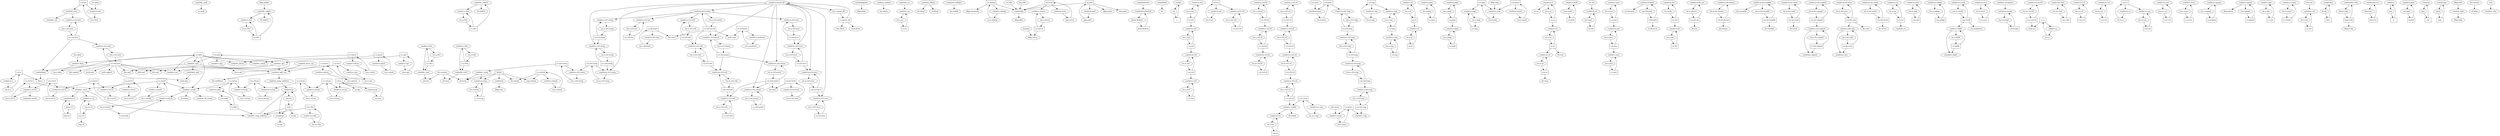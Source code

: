 digraph
{
	"comb/de_inst" -> "comb/de_rs2";
	"comb/de_inst" -> "comb/v.a.ctrl.inst";
	"comb/de_inull" -> "ici.inull";
	"comb/de_raddr1" -> "comb/v.a.rfa1";
	"comb/de_raddr1" -> "rfi.raddr1";
	"comb/de_raddr2" -> "comb/v.a.rfa2";
	"comb/de_raddr2" -> "rfi.raddr2";
	"comb/de_ren1" -> "rfi.ren1";
	"comb/de_ren2" -> "rfi.ren2";
	"comb/diagdata" -> "dbgo.data";
	"comb/dsign" -> "divi.y";
	"comb/ex_add_res" -> "comb/ex_jump_address";
	"comb/ex_add_res" -> "dci.eaddress";
	"comb/ex_edata2" -> "dci.edata";
	"comb/ex_force_a2" -> "comb/ex_add_res";
	"comb/ex_jump_address" -> "comb/v.f.pc";
	"comb/ex_op1" -> "comb/ex_add_res";
	"comb/ex_op1" -> "divi.op1";
	"comb/ex_op1" -> "muli.op1";
	"comb/ex_op2" -> "comb/ex_add_res";
	"comb/ex_op2" -> "comb/mul_op2";
	"comb/ex_op2" -> "divi.op2";
	"comb/icnt" -> "dbgo.icnt";
	"comb/me_icc" -> "comb/v.x.icc";
	"comb/me_iflush" -> "dci.flush";
	"comb/me_iflush" -> "ici.flush";
	"comb/me_nullify2" -> "dci.nullify";
	"comb/mul_op2" -> "muli.op2";
	"comb/npc" -> "ici.rpc";
	"comb/sidle" -> "dbgo.idle";
	"comb/tbufcntx" -> "comb/vdsu.tbufcnt";
	"comb/tbufi" -> "tbi";
	"comb/v" -> "rin";
	"comb/v.a.ctrl" -> "rin.a.ctrl";
	"comb/v.a.ctrl.annul" -> "comb/v.a.ctrl.rett";
	"comb/v.a.ctrl.annul" -> "comb/v.a.ctrl.wicc";
	"comb/v.a.ctrl.annul" -> "comb/v.a.ctrl.wreg";
	"comb/v.a.ctrl.annul" -> "comb/v.a.ctrl.wy";
	"comb/v.a.ctrl.annul" -> "rin.a.ctrl.annul";
	"comb/v.a.ctrl.cnt" -> "rin.a.ctrl.cnt";
	"comb/v.a.ctrl.inst" -> "rin.a.ctrl.inst";
	"comb/v.a.ctrl.ld" -> "rin.a.ctrl.ld";
	"comb/v.a.ctrl.pc" -> "rin.a.ctrl.pc";
	"comb/v.a.ctrl.rd" -> "rin.a.ctrl.rd";
	"comb/v.a.ctrl.rett" -> "rin.a.ctrl.rett";
	"comb/v.a.ctrl.trap" -> "rin.a.ctrl.trap";
	"comb/v.a.ctrl.tt" -> "rin.a.ctrl.tt";
	"comb/v.a.ctrl.wicc" -> "rin.a.ctrl.wicc";
	"comb/v.a.ctrl.wreg" -> "rin.a.ctrl.wreg";
	"comb/v.a.ctrl.wy" -> "rin.a.ctrl.wy";
	"comb/v.a.cwp" -> "rin.a.cwp";
	"comb/v.a.divstart" -> "rin.a.divstart";
	"comb/v.a.et" -> "rin.a.et";
	"comb/v.a.imm" -> "rin.a.imm";
	"comb/v.a.jmpl" -> "rin.a.jmpl";
	"comb/v.a.mulstart" -> "rin.a.mulstart";
	"comb/v.a.rfa1" -> "rin.a.rfa1";
	"comb/v.a.rfa2" -> "rin.a.rfa2";
	"comb/v.a.rfe1" -> "comb/de_ren1";
	"comb/v.a.rfe1" -> "rin.a.rfe1";
	"comb/v.a.rfe2" -> "comb/de_ren2";
	"comb/v.a.rfe2" -> "rin.a.rfe2";
	"comb/v.a.step" -> "rin.a.step";
	"comb/v.a.su" -> "ici.su";
	"comb/v.a.su" -> "rin.a.su";
	"comb/v.d.annul" -> "rin.d.annul";
	"comb/v.d.cnt" -> "rin.d.cnt";
	"comb/v.d.cwp" -> "rin.d.cwp";
	"comb/v.d.inst" -> "rin.d.inst";
	"comb/v.d.inull" -> "rin.d.inull";
	"comb/v.d.mexc" -> "rin.d.mexc";
	"comb/v.d.pc" -> "rin.d.pc";
	"comb/v.d.set" -> "rin.d.set";
	"comb/v.d.step" -> "rin.d.step";
	"comb/v.e.alucin" -> "rin.e.alucin";
	"comb/v.e.ctrl" -> "rin.e.ctrl";
	"comb/v.e.ctrl.annul" -> "rin.e.ctrl.annul";
	"comb/v.e.ctrl.inst" -> "rin.e.ctrl.inst";
	"comb/v.e.ctrl.ld" -> "rin.e.ctrl.ld";
	"comb/v.e.ctrl.pc" -> "rin.e.ctrl.pc";
	"comb/v.e.ctrl.rd" -> "rin.e.ctrl.rd";
	"comb/v.e.ctrl.rett" -> "rin.e.ctrl.rett";
	"comb/v.e.ctrl.trap" -> "rin.e.ctrl.trap";
	"comb/v.e.ctrl.tt" -> "rin.e.ctrl.tt";
	"comb/v.e.ctrl.wicc" -> "rin.e.ctrl.wicc";
	"comb/v.e.ctrl.wreg" -> "rin.e.ctrl.wreg";
	"comb/v.e.cwp" -> "rin.e.cwp";
	"comb/v.e.et" -> "rin.e.et";
	"comb/v.e.jmpl" -> "rin.e.jmpl";
	"comb/v.e.mac" -> "rin.e.mac";
	"comb/v.e.op1" -> "rin.e.op1";
	"comb/v.e.op2" -> "rin.e.op2";
	"comb/v.e.sari" -> "rin.e.sari";
	"comb/v.e.shcnt" -> "rin.e.shcnt";
	"comb/v.e.su" -> "rin.e.su";
	"comb/v.e.ymsb" -> "rin.e.ymsb";
	"comb/v.f.branch" -> "ici.rbranch";
	"comb/v.f.branch" -> "rin.f.branch";
	"comb/v.f.pc" -> "comb/npc";
	"comb/v.f.pc" -> "rin.f.pc";
	"comb/v.m.ctrl" -> "rin.m.ctrl";
	"comb/v.m.ctrl.annul" -> "rin.m.ctrl.annul";
	"comb/v.m.ctrl.ld" -> "rin.m.ctrl.ld";
	"comb/v.m.ctrl.pc" -> "rin.m.ctrl.pc";
	"comb/v.m.ctrl.rd" -> "rin.m.ctrl.rd";
	"comb/v.m.ctrl.rett" -> "rin.m.ctrl.rett";
	"comb/v.m.ctrl.trap" -> "rin.m.ctrl.trap";
	"comb/v.m.ctrl.tt" -> "rin.m.ctrl.tt";
	"comb/v.m.ctrl.wicc" -> "rin.m.ctrl.wicc";
	"comb/v.m.ctrl.wreg" -> "rin.m.ctrl.wreg";
	"comb/v.m.dci" -> "rin.m.dci";
	"comb/v.m.dci.asi" -> "rin.m.dci.asi";
	"comb/v.m.dci.dsuen" -> "rin.m.dci.dsuen";
	"comb/v.m.dci.enaddr" -> "dci.eenaddr";
	"comb/v.m.dci.enaddr" -> "rin.m.dci.enaddr";
	"comb/v.m.dci.lock" -> "rin.m.dci.lock";
	"comb/v.m.dci.read" -> "rin.m.dci.read";
	"comb/v.m.dci.signed" -> "rin.m.dci.signed";
	"comb/v.m.dci.size" -> "rin.m.dci.size";
	"comb/v.m.dci.write" -> "rin.m.dci.write";
	"comb/v.m.icc" -> "rin.m.icc";
	"comb/v.m.mac" -> "rin.m.mac";
	"comb/v.m.mul" -> "rin.m.mul";
	"comb/v.m.nalign" -> "rin.m.nalign";
	"comb/v.m.result" -> "rin.m.result";
	"comb/v.m.su" -> "rin.m.su";
	"comb/v.m.werr" -> "rin.m.werr";
	"comb/v.m.y" -> "rin.m.y";
	"comb/v.w.except" -> "rin.w.except";
	"comb/v.w.result" -> "rin.w.result";
	"comb/v.w.s.asr18" -> "rin.w.s.asr18";
	"comb/v.w.s.cwp" -> "rin.w.s.cwp";
	"comb/v.w.s.dwt" -> "rin.w.s.dwt";
	"comb/v.w.s.ef" -> "rin.w.s.ef";
	"comb/v.w.s.et" -> "rin.w.s.et";
	"comb/v.w.s.ps" -> "rin.w.s.ps";
	"comb/v.w.s.s" -> "rin.w.s.s";
	"comb/v.w.s.svt" -> "rin.w.s.svt";
	"comb/v.w.s.tba" -> "rin.w.s.tba";
	"comb/v.w.s.tt" -> "rin.w.s.tt";
	"comb/v.w.wa" -> "rin.w.wa";
	"comb/v.w.wreg" -> "rin.w.wreg";
	"comb/v.x.annul_all" -> "comb/v.a.ctrl.annul";
	"comb/v.x.annul_all" -> "comb/v.e.ctrl.annul";
	"comb/v.x.annul_all" -> "comb/v.e.ctrl.wicc";
	"comb/v.x.annul_all" -> "comb/v.e.ctrl.wreg";
	"comb/v.x.annul_all" -> "comb/v.m.ctrl.annul";
	"comb/v.x.annul_all" -> "comb/v.m.ctrl.wicc";
	"comb/v.x.annul_all" -> "comb/v.m.ctrl.wreg";
	"comb/v.x.annul_all" -> "comb/v.x.ctrl.annul";
	"comb/v.x.annul_all" -> "comb/v.x.ctrl.wicc";
	"comb/v.x.annul_all" -> "rin.x.annul_all";
	"comb/v.x.ctrl" -> "rin.x.ctrl";
	"comb/v.x.ctrl.annul" -> "rin.x.ctrl.annul";
	"comb/v.x.ctrl.pc" -> "rin.x.ctrl.pc";
	"comb/v.x.ctrl.rd" -> "rin.x.ctrl.rd";
	"comb/v.x.ctrl.rett" -> "rin.x.ctrl.rett";
	"comb/v.x.ctrl.trap" -> "rin.x.ctrl.trap";
	"comb/v.x.ctrl.tt" -> "comb/me_newtt";
	"comb/v.x.ctrl.tt" -> "rin.x.ctrl.tt";
	"comb/v.x.ctrl.wicc" -> "rin.x.ctrl.wicc";
	"comb/v.x.ctrl.wreg" -> "rin.x.ctrl.wreg";
	"comb/v.x.data" -> "rin.x.data";
	"comb/v.x.dci" -> "rin.x.dci";
	"comb/v.x.dci.signed" -> "comb/me_signed";
	"comb/v.x.dci.signed" -> "rin.x.dci.signed";
	"comb/v.x.dci.size" -> "comb/me_size";
	"comb/v.x.dci.size" -> "rin.x.dci.size";
	"comb/v.x.debug" -> "rin.x.debug";
	"comb/v.x.error" -> "rin.x.error";
	"comb/v.x.icc" -> "rin.x.icc";
	"comb/v.x.impwp" -> "rin.x.impwp";
	"comb/v.x.intack" -> "rin.x.intack";
	"comb/v.x.ipend" -> "dbgo.ipend";
	"comb/v.x.ipend" -> "rin.x.ipend";
	"comb/v.x.laddr" -> "comb/me_laddr";
	"comb/v.x.laddr" -> "rin.x.laddr";
	"comb/v.x.mac" -> "rin.x.mac";
	"comb/v.x.mexc" -> "rin.x.mexc";
	"comb/v.x.nerror" -> "rin.x.nerror";
	"comb/v.x.npc" -> "rin.x.npc";
	"comb/v.x.result" -> "rin.x.result";
	"comb/v.x.rstate" -> "rin.x.rstate";
	"comb/v.x.set" -> "rin.x.set";
	"comb/v.x.y" -> "rin.x.y";
	"comb/vdsu" -> "dsuin";
	"comb/vdsu.crdy" -> "dsuin.crdy";
	"comb/vdsu.err" -> "dsuin.err";
	"comb/vdsu.tbufcnt" -> "dsuin.tbufcnt";
	"comb/vdsu.tt" -> "dsuin.tt";
	"comb/vir" -> "irin";
	"comb/vir.addr" -> "irin.addr";
	"comb/vir.pwd" -> "irin.pwd";
	"comb/vp" -> "rpin";
	"comb/vp.error" -> "rpin.error";
	"comb/vp.pwd" -> "rpin.pwd";
	"comb/vwpr" -> "wprin";
	"comb/xc_exception" -> "comb/v.w.except";
	"comb/xc_halt" -> "dbgo.halt";
	"comb/xc_result" -> "comb/v.w.result";
	"comb/xc_result" -> "comb/xc_df_result";
	"comb/xc_result" -> "rfi.wdata";
	"comb/xc_trap_address" -> "comb/v.f.pc";
	"comb/xc_vectt" -> "comb/v.w.s.tt";
	"comb/xc_vectt" -> "comb/vdsu.tt";
	"comb/xc_vectt" -> "comb/xc_trap_address";
	"comb/xc_waddr" -> "comb/v.w.wa";
	"comb/xc_waddr" -> "rfi.waddr";
	"comb/xc_wreg" -> "comb/v.w.wreg";
	"comb/xc_wreg" -> "rfi.wren";
	"dbgi.daddr" -> "comb/de_raddr1";
	"dbgi.halt" -> "comb/xc_halt";
	"dbgi.step" -> "comb/v.d.step";
	"dco.data" -> "comb/v.x.data";
	"dco.idle" -> "comb/sidle";
	"dco.mexc" -> "comb/v.x.mexc";
	"dco.scanen" -> "rfi.ren1";
	"dco.scanen" -> "rfi.ren2";
	"dco.scanen" -> "rfi.wren";
	"dco.set" -> "comb/v.x.set";
	"dco.testen" -> "rfi.diag";
	"dsuin" -> "dsur";
	"dsuin.crdy" -> "dsur.crdy";
	"dsuin.err" -> "dsur.err";
	"dsuin.tbufcnt" -> "dsur.tbufcnt";
	"dsuin.tt" -> "dsur.tt";
	"dsur" -> "comb/vdsu";
	"dsur" [shape=box]
	"dsur.crdy" -> "comb/vdsu.crdy";
	"dsur.crdy" -> "dbgo.crdy";
	"dsur.crdy" [shape=box]
	"dsur.err" -> "comb/vdsu.err";
	"dsur.err" [shape=box]
	"dsur.tbufcnt" -> "comb/vdsu.tbufcnt";
	"dsur.tbufcnt" [shape=box]
	"dsur.tt" -> "comb/vdsu.tt";
	"dsur.tt" [shape=box]
	"dummy" -> "dbgo.error";
	"holdn" -> "comb/icnt";
	"holdn" -> "comb/v.w.wreg";
	"holdn" -> "dci.intack";
	"holdn" -> "irqo.intack";
	"holdn" -> "rfi.wren";
	"ico.data" -> "comb/v.d.inst";
	"ico.idle" -> "comb/sidle";
	"ico.mexc" -> "comb/v.d.mexc";
	"ico.set" -> "comb/v.d.set";
	"ir" -> "comb/vir";
	"ir" [shape=box]
	"ir.addr" -> "comb/vir.addr";
	"ir.addr" -> "comb/xc_trap_address";
	"ir.addr" [shape=box]
	"ir.pwd" -> "comb/vir.pwd";
	"ir.pwd" [shape=box]
	"irin" -> "ir";
	"irin.addr" -> "ir.addr";
	"irin.pwd" -> "ir.pwd";
	"r" -> "comb/v";
	"r" [shape=box]
	"r.a.ctrl" -> "comb/v.a.ctrl";
	"r.a.ctrl" -> "comb/v.e.ctrl";
	"r.a.ctrl" [shape=box]
	"r.a.ctrl.annul" -> "comb/v.a.ctrl.annul";
	"r.a.ctrl.annul" -> "comb/v.e.ctrl.annul";
	"r.a.ctrl.annul" -> "comb/v.e.ctrl.rett";
	"r.a.ctrl.annul" -> "divi.start";
	"r.a.ctrl.annul" -> "muli.start";
	"r.a.ctrl.annul" [shape=box]
	"r.a.ctrl.cnt" -> "comb/v.a.ctrl.cnt";
	"r.a.ctrl.cnt" [shape=box]
	"r.a.ctrl.inst" -> "comb/dsign";
	"r.a.ctrl.inst" -> "comb/v.a.ctrl.inst";
	"r.a.ctrl.inst" -> "comb/v.e.ctrl.inst";
	"r.a.ctrl.inst" [shape=box]
	"r.a.ctrl.ld" -> "comb/v.a.ctrl.ld";
	"r.a.ctrl.ld" -> "comb/v.e.ctrl.ld";
	"r.a.ctrl.ld" [shape=box]
	"r.a.ctrl.pc" -> "comb/v.a.ctrl.pc";
	"r.a.ctrl.pc" -> "comb/v.e.ctrl.pc";
	"r.a.ctrl.pc" [shape=box]
	"r.a.ctrl.rd" -> "comb/v.a.ctrl.rd";
	"r.a.ctrl.rd" -> "comb/v.e.ctrl.rd";
	"r.a.ctrl.rd" [shape=box]
	"r.a.ctrl.rett" -> "comb/v.a.ctrl.rett";
	"r.a.ctrl.rett" -> "comb/v.e.ctrl.rett";
	"r.a.ctrl.rett" [shape=box]
	"r.a.ctrl.trap" -> "comb/v.a.ctrl.trap";
	"r.a.ctrl.trap" -> "comb/v.e.ctrl.trap";
	"r.a.ctrl.trap" [shape=box]
	"r.a.ctrl.tt" -> "comb/v.a.ctrl.tt";
	"r.a.ctrl.tt" -> "comb/v.e.ctrl.tt";
	"r.a.ctrl.tt" [shape=box]
	"r.a.ctrl.wicc" -> "comb/v.a.ctrl.wicc";
	"r.a.ctrl.wicc" -> "comb/v.e.ctrl.wicc";
	"r.a.ctrl.wicc" [shape=box]
	"r.a.ctrl.wreg" -> "comb/v.a.ctrl.wreg";
	"r.a.ctrl.wreg" -> "comb/v.e.ctrl.wreg";
	"r.a.ctrl.wreg" [shape=box]
	"r.a.ctrl.wy" -> "comb/v.a.ctrl.wy";
	"r.a.ctrl.wy" [shape=box]
	"r.a.cwp" -> "comb/v.a.cwp";
	"r.a.cwp" -> "comb/v.e.cwp";
	"r.a.cwp" [shape=box]
	"r.a.divstart" -> "comb/v.a.divstart";
	"r.a.divstart" -> "divi.start";
	"r.a.divstart" [shape=box]
	"r.a.et" -> "comb/v.a.et";
	"r.a.et" -> "comb/v.e.et";
	"r.a.et" [shape=box]
	"r.a.imm" -> "comb/v.a.imm";
	"r.a.imm" [shape=box]
	"r.a.jmpl" -> "comb/v.a.jmpl";
	"r.a.jmpl" -> "comb/v.e.jmpl";
	"r.a.jmpl" [shape=box]
	"r.a.mulstart" -> "comb/v.a.mulstart";
	"r.a.mulstart" -> "muli.start";
	"r.a.mulstart" [shape=box]
	"r.a.rfa1" -> "comb/de_raddr1";
	"r.a.rfa1" -> "comb/v.a.rfa1";
	"r.a.rfa1" [shape=box]
	"r.a.rfa2" -> "comb/de_raddr2";
	"r.a.rfa2" -> "comb/v.a.rfa2";
	"r.a.rfa2" [shape=box]
	"r.a.rfe1" -> "comb/de_ren1";
	"r.a.rfe1" -> "comb/v.a.rfe1";
	"r.a.rfe1" [shape=box]
	"r.a.rfe2" -> "comb/de_ren2";
	"r.a.rfe2" -> "comb/v.a.rfe2";
	"r.a.rfe2" [shape=box]
	"r.a.step" -> "comb/v.a.step";
	"r.a.step" [shape=box]
	"r.a.su" -> "comb/v.a.su";
	"r.a.su" -> "comb/v.e.su";
	"r.a.su" [shape=box]
	"r.d.annul" -> "comb/v.d.annul";
	"r.d.annul" -> "comb/v.d.step";
	"r.d.annul" [shape=box]
	"r.d.cnt" -> "comb/v.a.ctrl.cnt";
	"r.d.cnt" -> "comb/v.d.cnt";
	"r.d.cnt" [shape=box]
	"r.d.cwp" -> "comb/v.a.cwp";
	"r.d.cwp" -> "comb/v.d.cwp";
	"r.d.cwp" [shape=box]
	"r.d.inst" -> "comb/de_inst";
	"r.d.inst" -> "comb/v.d.inst";
	"r.d.inst" [shape=box]
	"r.d.inull" -> "comb/v.d.inull";
	"r.d.inull" [shape=box]
	"r.d.mexc" -> "comb/v.a.ctrl.trap";
	"r.d.mexc" -> "comb/v.d.mexc";
	"r.d.mexc" [shape=box]
	"r.d.pc" -> "comb/v.a.ctrl.pc";
	"r.d.pc" -> "comb/v.d.pc";
	"r.d.pc" -> "ici.dpc";
	"r.d.pc" [shape=box]
	"r.d.set" -> "comb/v.d.set";
	"r.d.set" [shape=box]
	"r.d.step" -> "comb/v.a.step";
	"r.d.step" -> "comb/v.d.step";
	"r.d.step" [shape=box]
	"r.e.alucin" -> "comb/ex_add_res";
	"r.e.alucin" -> "comb/v.e.alucin";
	"r.e.alucin" [shape=box]
	"r.e.ctrl" -> "comb/v.e.ctrl";
	"r.e.ctrl" -> "comb/v.m.ctrl";
	"r.e.ctrl" [shape=box]
	"r.e.ctrl.annul" -> "comb/v.e.ctrl.annul";
	"r.e.ctrl.annul" -> "comb/v.m.ctrl.annul";
	"r.e.ctrl.annul" -> "comb/v.m.ctrl.rett";
	"r.e.ctrl.annul" [shape=box]
	"r.e.ctrl.inst" -> "comb/dsign";
	"r.e.ctrl.inst" -> "comb/ex_sari";
	"r.e.ctrl.inst" -> "comb/v.e.ctrl.inst";
	"r.e.ctrl.inst" -> "divi.op1";
	"r.e.ctrl.inst" -> "divi.op2";
	"r.e.ctrl.inst" -> "divi.signed";
	"r.e.ctrl.inst" -> "muli.mac";
	"r.e.ctrl.inst" -> "muli.op1";
	"r.e.ctrl.inst" -> "muli.op2";
	"r.e.ctrl.inst" -> "muli.signed";
	"r.e.ctrl.inst" [shape=box]
	"r.e.ctrl.ld" -> "comb/v.e.ctrl.ld";
	"r.e.ctrl.ld" -> "comb/v.m.ctrl.ld";
	"r.e.ctrl.ld" [shape=box]
	"r.e.ctrl.pc" -> "comb/v.e.ctrl.pc";
	"r.e.ctrl.pc" -> "comb/v.m.ctrl.pc";
	"r.e.ctrl.pc" [shape=box]
	"r.e.ctrl.rd" -> "comb/v.e.ctrl.rd";
	"r.e.ctrl.rd" -> "comb/v.m.ctrl.rd";
	"r.e.ctrl.rd" [shape=box]
	"r.e.ctrl.rett" -> "comb/v.e.ctrl.rett";
	"r.e.ctrl.rett" -> "comb/v.m.ctrl.rett";
	"r.e.ctrl.rett" [shape=box]
	"r.e.ctrl.trap" -> "comb/v.e.ctrl.trap";
	"r.e.ctrl.trap" -> "comb/v.m.ctrl.trap";
	"r.e.ctrl.trap" [shape=box]
	"r.e.ctrl.tt" -> "comb/v.e.ctrl.tt";
	"r.e.ctrl.tt" -> "comb/v.m.ctrl.tt";
	"r.e.ctrl.tt" [shape=box]
	"r.e.ctrl.wicc" -> "comb/v.e.ctrl.wicc";
	"r.e.ctrl.wicc" -> "comb/v.m.ctrl.wicc";
	"r.e.ctrl.wicc" [shape=box]
	"r.e.ctrl.wreg" -> "comb/v.e.ctrl.wreg";
	"r.e.ctrl.wreg" -> "comb/v.m.ctrl.wreg";
	"r.e.ctrl.wreg" [shape=box]
	"r.e.cwp" -> "comb/v.e.cwp";
	"r.e.cwp" [shape=box]
	"r.e.et" -> "comb/v.e.et";
	"r.e.et" [shape=box]
	"r.e.jmpl" -> "comb/v.e.jmpl";
	"r.e.jmpl" [shape=box]
	"r.e.mac" -> "comb/v.e.mac";
	"r.e.mac" -> "comb/v.m.mac";
	"r.e.mac" [shape=box]
	"r.e.op1" -> "comb/ex_op1";
	"r.e.op1" -> "comb/v.e.op1";
	"r.e.op1" [shape=box]
	"r.e.op2" -> "comb/ex_op2";
	"r.e.op2" -> "comb/v.e.op2";
	"r.e.op2" [shape=box]
	"r.e.sari" -> "comb/ex_sari";
	"r.e.sari" -> "comb/v.e.sari";
	"r.e.sari" [shape=box]
	"r.e.shcnt" -> "comb/ex_shcnt";
	"r.e.shcnt" -> "comb/v.e.shcnt";
	"r.e.shcnt" [shape=box]
	"r.e.su" -> "comb/v.e.su";
	"r.e.su" -> "comb/v.m.su";
	"r.e.su" -> "dci.esu";
	"r.e.su" [shape=box]
	"r.e.ymsb" -> "comb/ex_ymsb";
	"r.e.ymsb" -> "comb/v.e.ymsb";
	"r.e.ymsb" [shape=box]
	"r.f.branch" -> "comb/v.f.branch";
	"r.f.branch" -> "ici.fbranch";
	"r.f.branch" [shape=box]
	"r.f.pc" -> "comb/npc";
	"r.f.pc" -> "comb/v.f.pc";
	"r.f.pc" -> "comb/xc_trap_address";
	"r.f.pc" -> "ici.fpc";
	"r.f.pc" [shape=box]
	"r.m.ctrl" -> "comb/v.m.ctrl";
	"r.m.ctrl" -> "comb/v.x.ctrl";
	"r.m.ctrl" [shape=box]
	"r.m.ctrl.annul" -> "comb/v.m.ctrl.annul";
	"r.m.ctrl.annul" -> "comb/v.x.ctrl.annul";
	"r.m.ctrl.annul" -> "comb/v.x.ctrl.rett";
	"r.m.ctrl.annul" -> "dci.lock";
	"r.m.ctrl.annul" [shape=box]
	"r.m.ctrl.ld" -> "comb/v.m.ctrl.ld";
	"r.m.ctrl.ld" [shape=box]
	"r.m.ctrl.pc" -> "comb/v.m.ctrl.pc";
	"r.m.ctrl.pc" -> "comb/v.x.ctrl.pc";
	"r.m.ctrl.pc" [shape=box]
	"r.m.ctrl.rd" -> "comb/v.m.ctrl.rd";
	"r.m.ctrl.rd" -> "comb/v.x.ctrl.rd";
	"r.m.ctrl.rd" [shape=box]
	"r.m.ctrl.rett" -> "comb/v.m.ctrl.rett";
	"r.m.ctrl.rett" -> "comb/v.x.ctrl.rett";
	"r.m.ctrl.rett" [shape=box]
	"r.m.ctrl.trap" -> "comb/v.m.ctrl.trap";
	"r.m.ctrl.trap" -> "comb/v.x.ctrl.trap";
	"r.m.ctrl.trap" [shape=box]
	"r.m.ctrl.tt" -> "comb/v.m.ctrl.tt";
	"r.m.ctrl.tt" -> "comb/v.x.ctrl.tt";
	"r.m.ctrl.tt" [shape=box]
	"r.m.ctrl.wicc" -> "comb/v.m.ctrl.wicc";
	"r.m.ctrl.wicc" -> "comb/v.x.ctrl.wicc";
	"r.m.ctrl.wicc" [shape=box]
	"r.m.ctrl.wreg" -> "comb/v.m.ctrl.wreg";
	"r.m.ctrl.wreg" -> "comb/v.x.ctrl.wreg";
	"r.m.ctrl.wreg" [shape=box]
	"r.m.dci" -> "comb/v.m.dci";
	"r.m.dci" -> "comb/v.x.dci";
	"r.m.dci" [shape=box]
	"r.m.dci.asi" -> "comb/v.m.dci.asi";
	"r.m.dci.asi" -> "dci.asi";
	"r.m.dci.asi" [shape=box]
	"r.m.dci.dsuen" -> "comb/v.m.dci.dsuen";
	"r.m.dci.dsuen" -> "dci.dsuen";
	"r.m.dci.dsuen" [shape=box]
	"r.m.dci.enaddr" -> "comb/v.m.dci.enaddr";
	"r.m.dci.enaddr" -> "dci.enaddr";
	"r.m.dci.enaddr" [shape=box]
	"r.m.dci.lock" -> "comb/v.m.dci.lock";
	"r.m.dci.lock" -> "dci.lock";
	"r.m.dci.lock" [shape=box]
	"r.m.dci.read" -> "comb/v.m.dci.read";
	"r.m.dci.read" -> "dci.read";
	"r.m.dci.read" [shape=box]
	"r.m.dci.signed" -> "comb/v.m.dci.signed";
	"r.m.dci.signed" -> "comb/v.x.dci.signed";
	"r.m.dci.signed" [shape=box]
	"r.m.dci.size" -> "comb/v.m.dci.size";
	"r.m.dci.size" -> "comb/v.x.dci.size";
	"r.m.dci.size" -> "dci.size";
	"r.m.dci.size" [shape=box]
	"r.m.dci.write" -> "comb/v.m.dci.write";
	"r.m.dci.write" -> "dci.write";
	"r.m.dci.write" [shape=box]
	"r.m.icc" -> "comb/de_icc";
	"r.m.icc" -> "comb/v.m.icc";
	"r.m.icc" [shape=box]
	"r.m.mac" -> "comb/v.m.mac";
	"r.m.mac" -> "comb/v.x.mac";
	"r.m.mac" [shape=box]
	"r.m.mul" -> "comb/v.m.mul";
	"r.m.mul" [shape=box]
	"r.m.nalign" -> "comb/v.m.nalign";
	"r.m.nalign" [shape=box]
	"r.m.result" -> "comb/v.m.result";
	"r.m.result" -> "comb/v.x.laddr";
	"r.m.result" -> "dci.maddress";
	"r.m.result" [shape=box]
	"r.m.su" -> "comb/v.m.su";
	"r.m.su" -> "dci.msu";
	"r.m.su" [shape=box]
	"r.m.werr" -> "comb/v.m.werr";
	"r.m.werr" [shape=box]
	"r.m.y" -> "comb/v.m.y";
	"r.m.y" -> "divi.y";
	"r.m.y" [shape=box]
	"r.w.except" -> "comb/v.w.except";
	"r.w.except" [shape=box]
	"r.w.result" -> "comb/v.w.result";
	"r.w.result" [shape=box]
	"r.w.s.asr18" -> "comb/v.w.s.asr18";
	"r.w.s.asr18" -> "muli.acc";
	"r.w.s.asr18" [shape=box]
	"r.w.s.cwp" -> "comb/v.w.s.cwp";
	"r.w.s.cwp" -> "comb/xc_waddr";
	"r.w.s.cwp" [shape=box]
	"r.w.s.dwt" -> "comb/v.w.s.dwt";
	"r.w.s.dwt" [shape=box]
	"r.w.s.ef" -> "comb/v.w.s.ef";
	"r.w.s.ef" [shape=box]
	"r.w.s.et" -> "comb/v.w.s.et";
	"r.w.s.et" [shape=box]
	"r.w.s.ps" -> "comb/v.w.s.ps";
	"r.w.s.ps" [shape=box]
	"r.w.s.s" -> "comb/v.w.s.ps";
	"r.w.s.s" -> "comb/v.w.s.s";
	"r.w.s.s" [shape=box]
	"r.w.s.svt" -> "comb/v.w.s.svt";
	"r.w.s.svt" [shape=box]
	"r.w.s.tba" -> "comb/v.w.s.tba";
	"r.w.s.tba" -> "comb/xc_trap_address";
	"r.w.s.tba" [shape=box]
	"r.w.s.tt" -> "comb/v.w.s.tt";
	"r.w.s.tt" -> "irqo.irl";
	"r.w.s.tt" [shape=box]
	"r.w.wa" -> "comb/v.w.wa";
	"r.w.wa" [shape=box]
	"r.w.wreg" -> "comb/v.w.wreg";
	"r.w.wreg" [shape=box]
	"r.x.annul_all" -> "comb/v.x.annul_all";
	"r.x.annul_all" -> "divi.flush";
	"r.x.annul_all" -> "muli.flush";
	"r.x.annul_all" [shape=box]
	"r.x.ctrl" -> "comb/v.x.ctrl";
	"r.x.ctrl" [shape=box]
	"r.x.ctrl.annul" -> "comb/v.x.ctrl.annul";
	"r.x.ctrl.annul" [shape=box]
	"r.x.ctrl.pc" -> "comb/v.x.ctrl.pc";
	"r.x.ctrl.pc" -> "comb/vir.addr";
	"r.x.ctrl.pc" -> "comb/xc_result";
	"r.x.ctrl.pc" [shape=box]
	"r.x.ctrl.rd" -> "comb/v.x.ctrl.rd";
	"r.x.ctrl.rd" -> "comb/xc_waddr";
	"r.x.ctrl.rd" [shape=box]
	"r.x.ctrl.rett" -> "comb/v.x.ctrl.rett";
	"r.x.ctrl.rett" [shape=box]
	"r.x.ctrl.trap" -> "comb/v.x.ctrl.trap";
	"r.x.ctrl.trap" -> "comb/xc_trap";
	"r.x.ctrl.trap" [shape=box]
	"r.x.ctrl.tt" -> "comb/v.x.ctrl.tt";
	"r.x.ctrl.tt" -> "comb/xc_vectt";
	"r.x.ctrl.tt" [shape=box]
	"r.x.ctrl.wicc" -> "comb/v.x.ctrl.wicc";
	"r.x.ctrl.wicc" [shape=box]
	"r.x.ctrl.wreg" -> "comb/v.x.ctrl.wreg";
	"r.x.ctrl.wreg" -> "comb/xc_wreg";
	"r.x.ctrl.wreg" [shape=box]
	"r.x.data" -> "comb/ex_op1";
	"r.x.data" -> "comb/ex_op2";
	"r.x.data" -> "comb/ex_sari";
	"r.x.data" -> "comb/ex_shcnt";
	"r.x.data" -> "comb/ex_ymsb";
	"r.x.data" -> "comb/v.x.data";
	"r.x.data" -> "comb/xc_result";
	"r.x.data" [shape=box]
	"r.x.dci" -> "comb/v.x.dci";
	"r.x.dci" [shape=box]
	"r.x.dci.signed" -> "comb/me_signed";
	"r.x.dci.signed" -> "comb/v.x.dci.signed";
	"r.x.dci.signed" [shape=box]
	"r.x.dci.size" -> "comb/me_size";
	"r.x.dci.size" -> "comb/v.x.dci.size";
	"r.x.dci.size" [shape=box]
	"r.x.debug" -> "comb/sidle";
	"r.x.debug" -> "comb/v.x.debug";
	"r.x.debug" -> "dbgo.dsumode";
	"r.x.debug" [shape=box]
	"r.x.error" -> "comb/v.x.error";
	"r.x.error" [shape=box]
	"r.x.icc" -> "comb/v.x.icc";
	"r.x.icc" [shape=box]
	"r.x.impwp" -> "comb/v.x.impwp";
	"r.x.impwp" [shape=box]
	"r.x.intack" -> "comb/v.x.intack";
	"r.x.intack" -> "dci.intack";
	"r.x.intack" -> "irqo.intack";
	"r.x.intack" [shape=box]
	"r.x.ipend" -> "comb/v.x.ipend";
	"r.x.ipend" [shape=box]
	"r.x.laddr" -> "comb/me_laddr";
	"r.x.laddr" -> "comb/v.x.laddr";
	"r.x.laddr" [shape=box]
	"r.x.mac" -> "comb/v.x.mac";
	"r.x.mac" [shape=box]
	"r.x.mexc" -> "comb/v.x.mexc";
	"r.x.mexc" -> "comb/xc_trap";
	"r.x.mexc" [shape=box]
	"r.x.nerror" -> "comb/v.x.nerror";
	"r.x.nerror" -> "dbgo.error";
	"r.x.nerror" [shape=box]
	"r.x.npc" -> "comb/v.x.npc";
	"r.x.npc" [shape=box]
	"r.x.result" -> "comb/v.x.result";
	"r.x.result" -> "comb/xc_result";
	"r.x.result" -> "comb/xc_vectt";
	"r.x.result" [shape=box]
	"r.x.rstate" -> "comb/v.x.rstate";
	"r.x.rstate" [shape=box]
	"r.x.set" -> "comb/v.x.set";
	"r.x.set" [shape=box]
	"r.x.y" -> "comb/v.x.y";
	"r.x.y" -> "muli.acc";
	"r.x.y" [shape=box]
	"rin" -> "r";
	"rin.a.ctrl" -> "r.a.ctrl";
	"rin.a.ctrl.annul" -> "r.a.ctrl.annul";
	"rin.a.ctrl.cnt" -> "r.a.ctrl.cnt";
	"rin.a.ctrl.inst" -> "r.a.ctrl.inst";
	"rin.a.ctrl.ld" -> "r.a.ctrl.ld";
	"rin.a.ctrl.pc" -> "r.a.ctrl.pc";
	"rin.a.ctrl.rd" -> "r.a.ctrl.rd";
	"rin.a.ctrl.rett" -> "r.a.ctrl.rett";
	"rin.a.ctrl.trap" -> "r.a.ctrl.trap";
	"rin.a.ctrl.tt" -> "r.a.ctrl.tt";
	"rin.a.ctrl.wicc" -> "r.a.ctrl.wicc";
	"rin.a.ctrl.wreg" -> "r.a.ctrl.wreg";
	"rin.a.ctrl.wy" -> "r.a.ctrl.wy";
	"rin.a.cwp" -> "r.a.cwp";
	"rin.a.divstart" -> "r.a.divstart";
	"rin.a.et" -> "r.a.et";
	"rin.a.imm" -> "r.a.imm";
	"rin.a.jmpl" -> "r.a.jmpl";
	"rin.a.mulstart" -> "r.a.mulstart";
	"rin.a.rfa1" -> "r.a.rfa1";
	"rin.a.rfa2" -> "r.a.rfa2";
	"rin.a.rfe1" -> "r.a.rfe1";
	"rin.a.rfe2" -> "r.a.rfe2";
	"rin.a.step" -> "r.a.step";
	"rin.a.su" -> "r.a.su";
	"rin.d.annul" -> "r.d.annul";
	"rin.d.cnt" -> "r.d.cnt";
	"rin.d.cwp" -> "r.d.cwp";
	"rin.d.inst" -> "r.d.inst";
	"rin.d.inull" -> "r.d.inull";
	"rin.d.mexc" -> "r.d.mexc";
	"rin.d.pc" -> "r.d.pc";
	"rin.d.set" -> "r.d.set";
	"rin.d.step" -> "r.d.step";
	"rin.e.alucin" -> "r.e.alucin";
	"rin.e.ctrl" -> "r.e.ctrl";
	"rin.e.ctrl.annul" -> "r.e.ctrl.annul";
	"rin.e.ctrl.inst" -> "r.e.ctrl.inst";
	"rin.e.ctrl.ld" -> "r.e.ctrl.ld";
	"rin.e.ctrl.pc" -> "r.e.ctrl.pc";
	"rin.e.ctrl.rd" -> "r.e.ctrl.rd";
	"rin.e.ctrl.rett" -> "r.e.ctrl.rett";
	"rin.e.ctrl.trap" -> "r.e.ctrl.trap";
	"rin.e.ctrl.tt" -> "r.e.ctrl.tt";
	"rin.e.ctrl.wicc" -> "r.e.ctrl.wicc";
	"rin.e.ctrl.wreg" -> "r.e.ctrl.wreg";
	"rin.e.cwp" -> "r.e.cwp";
	"rin.e.et" -> "r.e.et";
	"rin.e.jmpl" -> "r.e.jmpl";
	"rin.e.mac" -> "r.e.mac";
	"rin.e.op1" -> "r.e.op1";
	"rin.e.op2" -> "r.e.op2";
	"rin.e.sari" -> "r.e.sari";
	"rin.e.shcnt" -> "r.e.shcnt";
	"rin.e.su" -> "r.e.su";
	"rin.e.ymsb" -> "r.e.ymsb";
	"rin.f.branch" -> "r.f.branch";
	"rin.f.pc" -> "r.f.pc";
	"rin.m.ctrl" -> "r.m.ctrl";
	"rin.m.ctrl.annul" -> "r.m.ctrl.annul";
	"rin.m.ctrl.ld" -> "r.m.ctrl.ld";
	"rin.m.ctrl.pc" -> "r.m.ctrl.pc";
	"rin.m.ctrl.rd" -> "r.m.ctrl.rd";
	"rin.m.ctrl.rett" -> "r.m.ctrl.rett";
	"rin.m.ctrl.trap" -> "r.m.ctrl.trap";
	"rin.m.ctrl.tt" -> "r.m.ctrl.tt";
	"rin.m.ctrl.wicc" -> "r.m.ctrl.wicc";
	"rin.m.ctrl.wreg" -> "r.m.ctrl.wreg";
	"rin.m.dci" -> "r.m.dci";
	"rin.m.dci.asi" -> "r.m.dci.asi";
	"rin.m.dci.dsuen" -> "r.m.dci.dsuen";
	"rin.m.dci.enaddr" -> "r.m.dci.enaddr";
	"rin.m.dci.lock" -> "r.m.dci.lock";
	"rin.m.dci.read" -> "r.m.dci.read";
	"rin.m.dci.signed" -> "r.m.dci.signed";
	"rin.m.dci.size" -> "r.m.dci.size";
	"rin.m.dci.write" -> "r.m.dci.write";
	"rin.m.icc" -> "r.m.icc";
	"rin.m.mac" -> "r.m.mac";
	"rin.m.mul" -> "r.m.mul";
	"rin.m.nalign" -> "r.m.nalign";
	"rin.m.result" -> "r.m.result";
	"rin.m.su" -> "r.m.su";
	"rin.m.werr" -> "r.m.werr";
	"rin.m.y" -> "r.m.y";
	"rin.w.except" -> "r.w.except";
	"rin.w.result" -> "r.w.result";
	"rin.w.s.asr18" -> "r.w.s.asr18";
	"rin.w.s.cwp" -> "r.w.s.cwp";
	"rin.w.s.dwt" -> "r.w.s.dwt";
	"rin.w.s.ef" -> "r.w.s.ef";
	"rin.w.s.et" -> "r.w.s.et";
	"rin.w.s.ps" -> "r.w.s.ps";
	"rin.w.s.s" -> "r.w.s.s";
	"rin.w.s.svt" -> "r.w.s.svt";
	"rin.w.s.tba" -> "r.w.s.tba";
	"rin.w.s.tt" -> "r.w.s.tt";
	"rin.w.wa" -> "r.w.wa";
	"rin.w.wreg" -> "r.w.wreg";
	"rin.x.annul_all" -> "r.x.annul_all";
	"rin.x.ctrl" -> "r.x.ctrl";
	"rin.x.ctrl.annul" -> "r.x.ctrl.annul";
	"rin.x.ctrl.pc" -> "r.x.ctrl.pc";
	"rin.x.ctrl.rd" -> "r.x.ctrl.rd";
	"rin.x.ctrl.rett" -> "r.x.ctrl.rett";
	"rin.x.ctrl.trap" -> "r.x.ctrl.trap";
	"rin.x.ctrl.tt" -> "r.x.ctrl.tt";
	"rin.x.ctrl.wicc" -> "r.x.ctrl.wicc";
	"rin.x.ctrl.wreg" -> "r.x.ctrl.wreg";
	"rin.x.data" -> "r.x.data";
	"rin.x.dci" -> "r.x.dci";
	"rin.x.dci.signed" -> "r.x.dci.signed";
	"rin.x.dci.size" -> "r.x.dci.size";
	"rin.x.debug" -> "r.x.debug";
	"rin.x.error" -> "r.x.error";
	"rin.x.icc" -> "r.x.icc";
	"rin.x.impwp" -> "r.x.impwp";
	"rin.x.intack" -> "r.x.intack";
	"rin.x.ipend" -> "r.x.ipend";
	"rin.x.laddr" -> "r.x.laddr";
	"rin.x.mac" -> "r.x.mac";
	"rin.x.mexc" -> "r.x.mexc";
	"rin.x.nerror" -> "r.x.nerror";
	"rin.x.npc" -> "r.x.npc";
	"rin.x.result" -> "r.x.result";
	"rin.x.rstate" -> "r.x.rstate";
	"rin.x.set" -> "r.x.set";
	"rin.x.y" -> "r.x.y";
	"rp" -> "comb/vp";
	"rp" [shape=box]
	"rp.error" -> "comb/sidle";
	"rp.error" -> "comb/v.x.nerror";
	"rp.error" -> "comb/vp.error";
	"rp.error" [shape=box]
	"rp.pwd" -> "comb/sidle";
	"rp.pwd" -> "comb/vp.pwd";
	"rp.pwd" -> "dbgo.pwd";
	"rp.pwd" -> "irqo.pwd";
	"rp.pwd" [shape=box]
	"rpin" -> "rp";
	"rpin.error" -> "rp.error";
	"rpin.pwd" -> "rp.pwd";
	"rstn" -> "comb/xc_rstn";
	"wpr" -> "comb/vwpr";
	"wpr" [shape=box]
	"wprin" -> "wpr";
}
